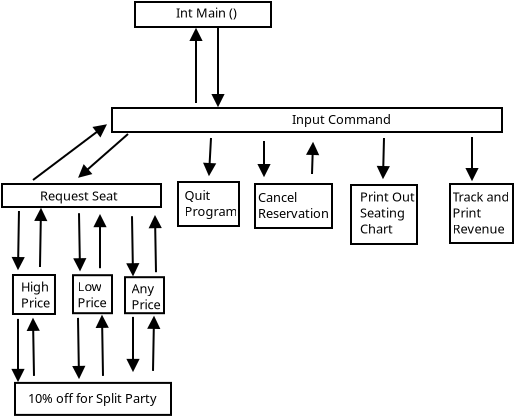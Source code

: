<?xml version="1.0" encoding="UTF-8"?>
<dia:diagram xmlns:dia="http://www.lysator.liu.se/~alla/dia/">
  <dia:layer name="Background" visible="true">
    <dia:object type="Standard - Box" version="0" id="O0">
      <dia:attribute name="obj_pos">
        <dia:point val="6.15,1.05"/>
      </dia:attribute>
      <dia:attribute name="obj_bb">
        <dia:rectangle val="6.1,1;13,2.35"/>
      </dia:attribute>
      <dia:attribute name="elem_corner">
        <dia:point val="6.15,1.05"/>
      </dia:attribute>
      <dia:attribute name="elem_width">
        <dia:real val="6.8"/>
      </dia:attribute>
      <dia:attribute name="elem_height">
        <dia:real val="1.25"/>
      </dia:attribute>
      <dia:attribute name="show_background">
        <dia:boolean val="true"/>
      </dia:attribute>
    </dia:object>
    <dia:object type="Standard - Text" version="1" id="O1">
      <dia:attribute name="obj_pos">
        <dia:point val="9.55,1.675"/>
      </dia:attribute>
      <dia:attribute name="obj_bb">
        <dia:rectangle val="9.55,1.125;9.55,2.075"/>
      </dia:attribute>
      <dia:attribute name="text">
        <dia:composite type="text">
          <dia:attribute name="string">
            <dia:string>##</dia:string>
          </dia:attribute>
          <dia:attribute name="font">
            <dia:font family="sans" style="0" name="Helvetica"/>
          </dia:attribute>
          <dia:attribute name="height">
            <dia:real val="0.8"/>
          </dia:attribute>
          <dia:attribute name="pos">
            <dia:point val="9.55,1.675"/>
          </dia:attribute>
          <dia:attribute name="color">
            <dia:color val="#000000"/>
          </dia:attribute>
          <dia:attribute name="alignment">
            <dia:enum val="0"/>
          </dia:attribute>
        </dia:composite>
      </dia:attribute>
      <dia:attribute name="valign">
        <dia:enum val="3"/>
      </dia:attribute>
      <dia:connections>
        <dia:connection handle="0" to="O0" connection="8"/>
      </dia:connections>
    </dia:object>
    <dia:object type="Standard - Text" version="1" id="O2">
      <dia:attribute name="obj_pos">
        <dia:point val="9.55,1.675"/>
      </dia:attribute>
      <dia:attribute name="obj_bb">
        <dia:rectangle val="9.55,1.125;9.55,2.075"/>
      </dia:attribute>
      <dia:attribute name="text">
        <dia:composite type="text">
          <dia:attribute name="string">
            <dia:string>##</dia:string>
          </dia:attribute>
          <dia:attribute name="font">
            <dia:font family="sans" style="0" name="Helvetica"/>
          </dia:attribute>
          <dia:attribute name="height">
            <dia:real val="0.8"/>
          </dia:attribute>
          <dia:attribute name="pos">
            <dia:point val="9.55,1.675"/>
          </dia:attribute>
          <dia:attribute name="color">
            <dia:color val="#000000"/>
          </dia:attribute>
          <dia:attribute name="alignment">
            <dia:enum val="0"/>
          </dia:attribute>
        </dia:composite>
      </dia:attribute>
      <dia:attribute name="valign">
        <dia:enum val="3"/>
      </dia:attribute>
      <dia:connections>
        <dia:connection handle="0" to="O0" connection="8"/>
      </dia:connections>
    </dia:object>
    <dia:object type="Standard - Text" version="1" id="O3">
      <dia:attribute name="obj_pos">
        <dia:point val="8.2,1.825"/>
      </dia:attribute>
      <dia:attribute name="obj_bb">
        <dia:rectangle val="8.2,1.258;11.117,2.26"/>
      </dia:attribute>
      <dia:attribute name="text">
        <dia:composite type="text">
          <dia:attribute name="string">
            <dia:string>#Int Main ()#</dia:string>
          </dia:attribute>
          <dia:attribute name="font">
            <dia:font family="sans" style="0" name="Helvetica"/>
          </dia:attribute>
          <dia:attribute name="height">
            <dia:real val="0.8"/>
          </dia:attribute>
          <dia:attribute name="pos">
            <dia:point val="8.2,1.825"/>
          </dia:attribute>
          <dia:attribute name="color">
            <dia:color val="#000000"/>
          </dia:attribute>
          <dia:attribute name="alignment">
            <dia:enum val="0"/>
          </dia:attribute>
        </dia:composite>
      </dia:attribute>
      <dia:attribute name="valign">
        <dia:enum val="3"/>
      </dia:attribute>
    </dia:object>
    <dia:object type="Standard - PolyLine" version="0" id="O4">
      <dia:attribute name="obj_pos">
        <dia:point val="10.3,2.35"/>
      </dia:attribute>
      <dia:attribute name="obj_bb">
        <dia:rectangle val="9.8,2.3;10.8,6.3"/>
      </dia:attribute>
      <dia:attribute name="poly_points">
        <dia:point val="10.3,2.35"/>
        <dia:point val="10.3,6.25"/>
      </dia:attribute>
      <dia:attribute name="end_arrow">
        <dia:enum val="3"/>
      </dia:attribute>
      <dia:attribute name="end_arrow_length">
        <dia:real val="0.5"/>
      </dia:attribute>
      <dia:attribute name="end_arrow_width">
        <dia:real val="0.5"/>
      </dia:attribute>
    </dia:object>
    <dia:object type="Standard - PolyLine" version="0" id="O5">
      <dia:attribute name="obj_pos">
        <dia:point val="9.2,6.1"/>
      </dia:attribute>
      <dia:attribute name="obj_bb">
        <dia:rectangle val="8.7,2.35;9.7,6.15"/>
      </dia:attribute>
      <dia:attribute name="poly_points">
        <dia:point val="9.2,6.1"/>
        <dia:point val="9.2,2.4"/>
      </dia:attribute>
      <dia:attribute name="end_arrow">
        <dia:enum val="3"/>
      </dia:attribute>
      <dia:attribute name="end_arrow_length">
        <dia:real val="0.5"/>
      </dia:attribute>
      <dia:attribute name="end_arrow_width">
        <dia:real val="0.5"/>
      </dia:attribute>
    </dia:object>
    <dia:object type="Standard - Box" version="0" id="O6">
      <dia:attribute name="obj_pos">
        <dia:point val="5,6.35"/>
      </dia:attribute>
      <dia:attribute name="obj_bb">
        <dia:rectangle val="4.95,6.3;24.55,7.6"/>
      </dia:attribute>
      <dia:attribute name="elem_corner">
        <dia:point val="5,6.35"/>
      </dia:attribute>
      <dia:attribute name="elem_width">
        <dia:real val="19.5"/>
      </dia:attribute>
      <dia:attribute name="elem_height">
        <dia:real val="1.2"/>
      </dia:attribute>
      <dia:attribute name="show_background">
        <dia:boolean val="true"/>
      </dia:attribute>
    </dia:object>
    <dia:object type="Standard - Text" version="1" id="O7">
      <dia:attribute name="obj_pos">
        <dia:point val="14,7.15"/>
      </dia:attribute>
      <dia:attribute name="obj_bb">
        <dia:rectangle val="14,6.582;18.718,7.585"/>
      </dia:attribute>
      <dia:attribute name="text">
        <dia:composite type="text">
          <dia:attribute name="string">
            <dia:string>#Input Command#</dia:string>
          </dia:attribute>
          <dia:attribute name="font">
            <dia:font family="sans" style="0" name="Helvetica"/>
          </dia:attribute>
          <dia:attribute name="height">
            <dia:real val="0.8"/>
          </dia:attribute>
          <dia:attribute name="pos">
            <dia:point val="14,7.15"/>
          </dia:attribute>
          <dia:attribute name="color">
            <dia:color val="#000000"/>
          </dia:attribute>
          <dia:attribute name="alignment">
            <dia:enum val="0"/>
          </dia:attribute>
        </dia:composite>
      </dia:attribute>
      <dia:attribute name="valign">
        <dia:enum val="3"/>
      </dia:attribute>
    </dia:object>
    <dia:object type="Standard - PolyLine" version="0" id="O8">
      <dia:attribute name="obj_pos">
        <dia:point val="5.8,7.65"/>
      </dia:attribute>
      <dia:attribute name="obj_bb">
        <dia:rectangle val="2.983,7.579;5.871,10.209"/>
      </dia:attribute>
      <dia:attribute name="poly_points">
        <dia:point val="5.8,7.65"/>
        <dia:point val="3.35,9.8"/>
      </dia:attribute>
      <dia:attribute name="end_arrow">
        <dia:enum val="3"/>
      </dia:attribute>
      <dia:attribute name="end_arrow_length">
        <dia:real val="0.5"/>
      </dia:attribute>
      <dia:attribute name="end_arrow_width">
        <dia:real val="0.5"/>
      </dia:attribute>
    </dia:object>
    <dia:object type="Standard - PolyLine" version="0" id="O9">
      <dia:attribute name="obj_pos">
        <dia:point val="1.05,9.95"/>
      </dia:attribute>
      <dia:attribute name="obj_bb">
        <dia:rectangle val="0.98,6.771;5.041,10.02"/>
      </dia:attribute>
      <dia:attribute name="poly_points">
        <dia:point val="1.05,9.95"/>
        <dia:point val="4.7,7.2"/>
      </dia:attribute>
      <dia:attribute name="end_arrow">
        <dia:enum val="3"/>
      </dia:attribute>
      <dia:attribute name="end_arrow_length">
        <dia:real val="0.5"/>
      </dia:attribute>
      <dia:attribute name="end_arrow_width">
        <dia:real val="0.5"/>
      </dia:attribute>
    </dia:object>
    <dia:object type="Standard - Box" version="0" id="O10">
      <dia:attribute name="obj_pos">
        <dia:point val="-0.5,10.15"/>
      </dia:attribute>
      <dia:attribute name="obj_bb">
        <dia:rectangle val="-0.55,10.1;7.5,11.35"/>
      </dia:attribute>
      <dia:attribute name="elem_corner">
        <dia:point val="-0.5,10.15"/>
      </dia:attribute>
      <dia:attribute name="elem_width">
        <dia:real val="7.95"/>
      </dia:attribute>
      <dia:attribute name="elem_height">
        <dia:real val="1.15"/>
      </dia:attribute>
      <dia:attribute name="show_background">
        <dia:boolean val="true"/>
      </dia:attribute>
    </dia:object>
    <dia:object type="Standard - Text" version="1" id="O11">
      <dia:attribute name="obj_pos">
        <dia:point val="1.4,10.975"/>
      </dia:attribute>
      <dia:attribute name="obj_bb">
        <dia:rectangle val="1.4,10.408;5.392,11.41"/>
      </dia:attribute>
      <dia:attribute name="text">
        <dia:composite type="text">
          <dia:attribute name="string">
            <dia:string>#Request Seat#</dia:string>
          </dia:attribute>
          <dia:attribute name="font">
            <dia:font family="sans" style="0" name="Helvetica"/>
          </dia:attribute>
          <dia:attribute name="height">
            <dia:real val="0.8"/>
          </dia:attribute>
          <dia:attribute name="pos">
            <dia:point val="1.4,10.975"/>
          </dia:attribute>
          <dia:attribute name="color">
            <dia:color val="#000000"/>
          </dia:attribute>
          <dia:attribute name="alignment">
            <dia:enum val="0"/>
          </dia:attribute>
        </dia:composite>
      </dia:attribute>
      <dia:attribute name="valign">
        <dia:enum val="3"/>
      </dia:attribute>
    </dia:object>
    <dia:object type="Standard - PolyLine" version="0" id="O12">
      <dia:attribute name="obj_pos">
        <dia:point val="0.349,11.5"/>
      </dia:attribute>
      <dia:attribute name="obj_bb">
        <dia:rectangle val="-0.201,11.449;0.801,14.458"/>
      </dia:attribute>
      <dia:attribute name="poly_points">
        <dia:point val="0.349,11.5"/>
        <dia:point val="0.3,14.4"/>
      </dia:attribute>
      <dia:attribute name="end_arrow">
        <dia:enum val="3"/>
      </dia:attribute>
      <dia:attribute name="end_arrow_length">
        <dia:real val="0.5"/>
      </dia:attribute>
      <dia:attribute name="end_arrow_width">
        <dia:real val="0.5"/>
      </dia:attribute>
    </dia:object>
    <dia:object type="Standard - PolyLine" version="0" id="O13">
      <dia:attribute name="obj_pos">
        <dia:point val="1.399,14.3"/>
      </dia:attribute>
      <dia:attribute name="obj_bb">
        <dia:rectangle val="0.948,11.341;1.95,14.351"/>
      </dia:attribute>
      <dia:attribute name="poly_points">
        <dia:point val="1.399,14.3"/>
        <dia:point val="1.449,11.4"/>
      </dia:attribute>
      <dia:attribute name="end_arrow">
        <dia:enum val="3"/>
      </dia:attribute>
      <dia:attribute name="end_arrow_length">
        <dia:real val="0.5"/>
      </dia:attribute>
      <dia:attribute name="end_arrow_width">
        <dia:real val="0.5"/>
      </dia:attribute>
    </dia:object>
    <dia:object type="Standard - Box" version="0" id="O14">
      <dia:attribute name="obj_pos">
        <dia:point val="0.049,14.7"/>
      </dia:attribute>
      <dia:attribute name="obj_bb">
        <dia:rectangle val="-0.001,14.65;2.199,16.7"/>
      </dia:attribute>
      <dia:attribute name="elem_corner">
        <dia:point val="0.049,14.7"/>
      </dia:attribute>
      <dia:attribute name="elem_width">
        <dia:real val="2.1"/>
      </dia:attribute>
      <dia:attribute name="elem_height">
        <dia:real val="1.95"/>
      </dia:attribute>
      <dia:attribute name="show_background">
        <dia:boolean val="true"/>
      </dia:attribute>
    </dia:object>
    <dia:object type="Standard - Text" version="1" id="O15">
      <dia:attribute name="obj_pos">
        <dia:point val="0.449,15.525"/>
      </dia:attribute>
      <dia:attribute name="obj_bb">
        <dia:rectangle val="0.449,14.957;1.906,16.76"/>
      </dia:attribute>
      <dia:attribute name="text">
        <dia:composite type="text">
          <dia:attribute name="string">
            <dia:string>#High
Price#</dia:string>
          </dia:attribute>
          <dia:attribute name="font">
            <dia:font family="sans" style="0" name="Helvetica"/>
          </dia:attribute>
          <dia:attribute name="height">
            <dia:real val="0.8"/>
          </dia:attribute>
          <dia:attribute name="pos">
            <dia:point val="0.449,15.525"/>
          </dia:attribute>
          <dia:attribute name="color">
            <dia:color val="#000000"/>
          </dia:attribute>
          <dia:attribute name="alignment">
            <dia:enum val="0"/>
          </dia:attribute>
        </dia:composite>
      </dia:attribute>
      <dia:attribute name="valign">
        <dia:enum val="3"/>
      </dia:attribute>
    </dia:object>
    <dia:object type="Standard - Box" version="0" id="O16">
      <dia:attribute name="obj_pos">
        <dia:point val="3.05,14.71"/>
      </dia:attribute>
      <dia:attribute name="obj_bb">
        <dia:rectangle val="3,14.66;5.05,16.66"/>
      </dia:attribute>
      <dia:attribute name="elem_corner">
        <dia:point val="3.05,14.71"/>
      </dia:attribute>
      <dia:attribute name="elem_width">
        <dia:real val="1.95"/>
      </dia:attribute>
      <dia:attribute name="elem_height">
        <dia:real val="1.9"/>
      </dia:attribute>
      <dia:attribute name="show_background">
        <dia:boolean val="true"/>
      </dia:attribute>
    </dia:object>
    <dia:object type="Standard - Text" version="1" id="O17">
      <dia:attribute name="obj_pos">
        <dia:point val="3.275,15.51"/>
      </dia:attribute>
      <dia:attribute name="obj_bb">
        <dia:rectangle val="3.275,14.943;4.732,16.745"/>
      </dia:attribute>
      <dia:attribute name="text">
        <dia:composite type="text">
          <dia:attribute name="string">
            <dia:string>#Low
Price#</dia:string>
          </dia:attribute>
          <dia:attribute name="font">
            <dia:font family="sans" style="0" name="Helvetica"/>
          </dia:attribute>
          <dia:attribute name="height">
            <dia:real val="0.8"/>
          </dia:attribute>
          <dia:attribute name="pos">
            <dia:point val="3.275,15.51"/>
          </dia:attribute>
          <dia:attribute name="color">
            <dia:color val="#000000"/>
          </dia:attribute>
          <dia:attribute name="alignment">
            <dia:enum val="0"/>
          </dia:attribute>
        </dia:composite>
      </dia:attribute>
      <dia:attribute name="valign">
        <dia:enum val="3"/>
      </dia:attribute>
    </dia:object>
    <dia:object type="Standard - PolyLine" version="0" id="O18">
      <dia:attribute name="obj_pos">
        <dia:point val="3.35,11.61"/>
      </dia:attribute>
      <dia:attribute name="obj_bb">
        <dia:rectangle val="2.899,11.559;3.901,14.519"/>
      </dia:attribute>
      <dia:attribute name="poly_points">
        <dia:point val="3.35,11.61"/>
        <dia:point val="3.4,14.46"/>
      </dia:attribute>
      <dia:attribute name="end_arrow">
        <dia:enum val="3"/>
      </dia:attribute>
      <dia:attribute name="end_arrow_length">
        <dia:real val="0.5"/>
      </dia:attribute>
      <dia:attribute name="end_arrow_width">
        <dia:real val="0.5"/>
      </dia:attribute>
    </dia:object>
    <dia:object type="Standard - PolyLine" version="0" id="O19">
      <dia:attribute name="obj_pos">
        <dia:point val="4.4,14.36"/>
      </dia:attribute>
      <dia:attribute name="obj_bb">
        <dia:rectangle val="3.9,11.66;4.9,14.41"/>
      </dia:attribute>
      <dia:attribute name="poly_points">
        <dia:point val="4.4,14.36"/>
        <dia:point val="4.4,11.71"/>
      </dia:attribute>
      <dia:attribute name="end_arrow">
        <dia:enum val="3"/>
      </dia:attribute>
      <dia:attribute name="end_arrow_length">
        <dia:real val="0.5"/>
      </dia:attribute>
      <dia:attribute name="end_arrow_width">
        <dia:real val="0.5"/>
      </dia:attribute>
    </dia:object>
    <dia:object type="Standard - Box" version="0" id="O20">
      <dia:attribute name="obj_pos">
        <dia:point val="5.65,14.81"/>
      </dia:attribute>
      <dia:attribute name="obj_bb">
        <dia:rectangle val="5.6,14.76;7.65,16.66"/>
      </dia:attribute>
      <dia:attribute name="elem_corner">
        <dia:point val="5.65,14.81"/>
      </dia:attribute>
      <dia:attribute name="elem_width">
        <dia:real val="1.95"/>
      </dia:attribute>
      <dia:attribute name="elem_height">
        <dia:real val="1.8"/>
      </dia:attribute>
      <dia:attribute name="show_background">
        <dia:boolean val="true"/>
      </dia:attribute>
    </dia:object>
    <dia:object type="Standard - Text" version="1" id="O21">
      <dia:attribute name="obj_pos">
        <dia:point val="5.975,15.61"/>
      </dia:attribute>
      <dia:attribute name="obj_bb">
        <dia:rectangle val="5.975,15.043;7.432,16.845"/>
      </dia:attribute>
      <dia:attribute name="text">
        <dia:composite type="text">
          <dia:attribute name="string">
            <dia:string>#Any
Price#</dia:string>
          </dia:attribute>
          <dia:attribute name="font">
            <dia:font family="sans" style="0" name="Helvetica"/>
          </dia:attribute>
          <dia:attribute name="height">
            <dia:real val="0.8"/>
          </dia:attribute>
          <dia:attribute name="pos">
            <dia:point val="5.975,15.61"/>
          </dia:attribute>
          <dia:attribute name="color">
            <dia:color val="#000000"/>
          </dia:attribute>
          <dia:attribute name="alignment">
            <dia:enum val="0"/>
          </dia:attribute>
        </dia:composite>
      </dia:attribute>
      <dia:attribute name="valign">
        <dia:enum val="3"/>
      </dia:attribute>
    </dia:object>
    <dia:object type="Standard - PolyLine" version="0" id="O22">
      <dia:attribute name="obj_pos">
        <dia:point val="6,11.76"/>
      </dia:attribute>
      <dia:attribute name="obj_bb">
        <dia:rectangle val="5.549,11.709;6.551,14.768"/>
      </dia:attribute>
      <dia:attribute name="poly_points">
        <dia:point val="6,11.76"/>
        <dia:point val="6.05,14.71"/>
      </dia:attribute>
      <dia:attribute name="end_arrow">
        <dia:enum val="3"/>
      </dia:attribute>
      <dia:attribute name="end_arrow_length">
        <dia:real val="0.5"/>
      </dia:attribute>
      <dia:attribute name="end_arrow_width">
        <dia:real val="0.5"/>
      </dia:attribute>
    </dia:object>
    <dia:object type="Standard - PolyLine" version="0" id="O23">
      <dia:attribute name="obj_pos">
        <dia:point val="7.2,14.56"/>
      </dia:attribute>
      <dia:attribute name="obj_bb">
        <dia:rectangle val="6.649,11.701;7.651,14.611"/>
      </dia:attribute>
      <dia:attribute name="poly_points">
        <dia:point val="7.2,14.56"/>
        <dia:point val="7.15,11.76"/>
      </dia:attribute>
      <dia:attribute name="end_arrow">
        <dia:enum val="3"/>
      </dia:attribute>
      <dia:attribute name="end_arrow_length">
        <dia:real val="0.5"/>
      </dia:attribute>
      <dia:attribute name="end_arrow_width">
        <dia:real val="0.5"/>
      </dia:attribute>
    </dia:object>
    <dia:object type="Standard - Box" version="0" id="O24">
      <dia:attribute name="obj_pos">
        <dia:point val="0.15,20.095"/>
      </dia:attribute>
      <dia:attribute name="obj_bb">
        <dia:rectangle val="0.1,20.045;8.0,21.745"/>
      </dia:attribute>
      <dia:attribute name="elem_corner">
        <dia:point val="0.15,20.095"/>
      </dia:attribute>
      <dia:attribute name="elem_width">
        <dia:real val="7.8"/>
      </dia:attribute>
      <dia:attribute name="elem_height">
        <dia:real val="1.6"/>
      </dia:attribute>
      <dia:attribute name="show_background">
        <dia:boolean val="true"/>
      </dia:attribute>
    </dia:object>
    <dia:object type="Standard - Text" version="1" id="O25">
      <dia:attribute name="obj_pos">
        <dia:point val="0.8,21.095"/>
      </dia:attribute>
      <dia:attribute name="obj_bb">
        <dia:rectangle val="0.8,20.527;7.342,21.53"/>
      </dia:attribute>
      <dia:attribute name="text">
        <dia:composite type="text">
          <dia:attribute name="string">
            <dia:string>#10% off for Split Party#</dia:string>
          </dia:attribute>
          <dia:attribute name="font">
            <dia:font family="sans" style="0" name="Helvetica"/>
          </dia:attribute>
          <dia:attribute name="height">
            <dia:real val="0.8"/>
          </dia:attribute>
          <dia:attribute name="pos">
            <dia:point val="0.8,21.095"/>
          </dia:attribute>
          <dia:attribute name="color">
            <dia:color val="#000000"/>
          </dia:attribute>
          <dia:attribute name="alignment">
            <dia:enum val="0"/>
          </dia:attribute>
        </dia:composite>
      </dia:attribute>
      <dia:attribute name="valign">
        <dia:enum val="3"/>
      </dia:attribute>
    </dia:object>
    <dia:object type="Standard - PolyLine" version="0" id="O26">
      <dia:attribute name="obj_pos">
        <dia:point val="0.3,16.895"/>
      </dia:attribute>
      <dia:attribute name="obj_bb">
        <dia:rectangle val="-0.2,16.845;0.8,20.045"/>
      </dia:attribute>
      <dia:attribute name="poly_points">
        <dia:point val="0.3,16.895"/>
        <dia:point val="0.3,19.995"/>
      </dia:attribute>
      <dia:attribute name="end_arrow">
        <dia:enum val="3"/>
      </dia:attribute>
      <dia:attribute name="end_arrow_length">
        <dia:real val="0.5"/>
      </dia:attribute>
      <dia:attribute name="end_arrow_width">
        <dia:real val="0.5"/>
      </dia:attribute>
    </dia:object>
    <dia:object type="Standard - PolyLine" version="0" id="O27">
      <dia:attribute name="obj_pos">
        <dia:point val="1.1,19.745"/>
      </dia:attribute>
      <dia:attribute name="obj_bb">
        <dia:rectangle val="0.549,16.836;1.551,19.796"/>
      </dia:attribute>
      <dia:attribute name="poly_points">
        <dia:point val="1.1,19.745"/>
        <dia:point val="1.05,16.895"/>
      </dia:attribute>
      <dia:attribute name="end_arrow">
        <dia:enum val="3"/>
      </dia:attribute>
      <dia:attribute name="end_arrow_length">
        <dia:real val="0.5"/>
      </dia:attribute>
      <dia:attribute name="end_arrow_width">
        <dia:real val="0.5"/>
      </dia:attribute>
    </dia:object>
    <dia:object type="Standard - PolyLine" version="0" id="O28">
      <dia:attribute name="obj_pos">
        <dia:point val="3.3,16.845"/>
      </dia:attribute>
      <dia:attribute name="obj_bb">
        <dia:rectangle val="2.849,16.794;3.851,19.903"/>
      </dia:attribute>
      <dia:attribute name="poly_points">
        <dia:point val="3.3,16.845"/>
        <dia:point val="3.35,19.845"/>
      </dia:attribute>
      <dia:attribute name="end_arrow">
        <dia:enum val="3"/>
      </dia:attribute>
      <dia:attribute name="end_arrow_length">
        <dia:real val="0.5"/>
      </dia:attribute>
      <dia:attribute name="end_arrow_width">
        <dia:real val="0.5"/>
      </dia:attribute>
    </dia:object>
    <dia:object type="Standard - PolyLine" version="0" id="O29">
      <dia:attribute name="obj_pos">
        <dia:point val="4.55,19.745"/>
      </dia:attribute>
      <dia:attribute name="obj_bb">
        <dia:rectangle val="3.999,16.687;5.001,19.796"/>
      </dia:attribute>
      <dia:attribute name="poly_points">
        <dia:point val="4.55,19.745"/>
        <dia:point val="4.5,16.745"/>
      </dia:attribute>
      <dia:attribute name="end_arrow">
        <dia:enum val="3"/>
      </dia:attribute>
      <dia:attribute name="end_arrow_length">
        <dia:real val="0.5"/>
      </dia:attribute>
      <dia:attribute name="end_arrow_width">
        <dia:real val="0.5"/>
      </dia:attribute>
    </dia:object>
    <dia:object type="Standard - PolyLine" version="0" id="O30">
      <dia:attribute name="obj_pos">
        <dia:point val="6.05,16.795"/>
      </dia:attribute>
      <dia:attribute name="obj_bb">
        <dia:rectangle val="5.55,16.745;6.55,19.545"/>
      </dia:attribute>
      <dia:attribute name="poly_points">
        <dia:point val="6.05,16.795"/>
        <dia:point val="6.05,19.495"/>
      </dia:attribute>
      <dia:attribute name="end_arrow">
        <dia:enum val="3"/>
      </dia:attribute>
      <dia:attribute name="end_arrow_length">
        <dia:real val="0.5"/>
      </dia:attribute>
      <dia:attribute name="end_arrow_width">
        <dia:real val="0.5"/>
      </dia:attribute>
    </dia:object>
    <dia:object type="Standard - PolyLine" version="0" id="O31">
      <dia:attribute name="obj_pos">
        <dia:point val="7.05,19.495"/>
      </dia:attribute>
      <dia:attribute name="obj_bb">
        <dia:rectangle val="6.599,16.736;7.601,19.546"/>
      </dia:attribute>
      <dia:attribute name="poly_points">
        <dia:point val="7.05,19.495"/>
        <dia:point val="7.1,16.795"/>
      </dia:attribute>
      <dia:attribute name="end_arrow">
        <dia:enum val="3"/>
      </dia:attribute>
      <dia:attribute name="end_arrow_length">
        <dia:real val="0.5"/>
      </dia:attribute>
      <dia:attribute name="end_arrow_width">
        <dia:real val="0.5"/>
      </dia:attribute>
    </dia:object>
    <dia:object type="Standard - Box" version="0" id="O32">
      <dia:attribute name="obj_pos">
        <dia:point val="8.3,10.05"/>
      </dia:attribute>
      <dia:attribute name="obj_bb">
        <dia:rectangle val="8.25,10;11.4,12.3"/>
      </dia:attribute>
      <dia:attribute name="elem_corner">
        <dia:point val="8.3,10.05"/>
      </dia:attribute>
      <dia:attribute name="elem_width">
        <dia:real val="3.05"/>
      </dia:attribute>
      <dia:attribute name="elem_height">
        <dia:real val="2.2"/>
      </dia:attribute>
      <dia:attribute name="show_background">
        <dia:boolean val="true"/>
      </dia:attribute>
    </dia:object>
    <dia:object type="Standard - Text" version="1" id="O33">
      <dia:attribute name="obj_pos">
        <dia:point val="8.625,10.95"/>
      </dia:attribute>
      <dia:attribute name="obj_bb">
        <dia:rectangle val="8.625,10.383;11.12,12.185"/>
      </dia:attribute>
      <dia:attribute name="text">
        <dia:composite type="text">
          <dia:attribute name="string">
            <dia:string>#Quit
Program#</dia:string>
          </dia:attribute>
          <dia:attribute name="font">
            <dia:font family="sans" style="0" name="Helvetica"/>
          </dia:attribute>
          <dia:attribute name="height">
            <dia:real val="0.8"/>
          </dia:attribute>
          <dia:attribute name="pos">
            <dia:point val="8.625,10.95"/>
          </dia:attribute>
          <dia:attribute name="color">
            <dia:color val="#000000"/>
          </dia:attribute>
          <dia:attribute name="alignment">
            <dia:enum val="0"/>
          </dia:attribute>
        </dia:composite>
      </dia:attribute>
      <dia:attribute name="valign">
        <dia:enum val="3"/>
      </dia:attribute>
    </dia:object>
    <dia:object type="Standard - PolyLine" version="0" id="O34">
      <dia:attribute name="obj_pos">
        <dia:point val="9.95,7.85"/>
      </dia:attribute>
      <dia:attribute name="obj_bb">
        <dia:rectangle val="9.348,7.797;10.352,9.777"/>
      </dia:attribute>
      <dia:attribute name="poly_points">
        <dia:point val="9.95,7.85"/>
        <dia:point val="9.85,9.7"/>
      </dia:attribute>
      <dia:attribute name="end_arrow">
        <dia:enum val="3"/>
      </dia:attribute>
      <dia:attribute name="end_arrow_length">
        <dia:real val="0.5"/>
      </dia:attribute>
      <dia:attribute name="end_arrow_width">
        <dia:real val="0.5"/>
      </dia:attribute>
    </dia:object>
    <dia:object type="Standard - Box" version="0" id="O35">
      <dia:attribute name="obj_pos">
        <dia:point val="12.15,10.15"/>
      </dia:attribute>
      <dia:attribute name="obj_bb">
        <dia:rectangle val="12.1,10.1;16.05,12.4"/>
      </dia:attribute>
      <dia:attribute name="elem_corner">
        <dia:point val="12.15,10.15"/>
      </dia:attribute>
      <dia:attribute name="elem_width">
        <dia:real val="3.85"/>
      </dia:attribute>
      <dia:attribute name="elem_height">
        <dia:real val="2.2"/>
      </dia:attribute>
      <dia:attribute name="show_background">
        <dia:boolean val="true"/>
      </dia:attribute>
    </dia:object>
    <dia:object type="Standard - Text" version="1" id="O36">
      <dia:attribute name="obj_pos">
        <dia:point val="12.3,11.05"/>
      </dia:attribute>
      <dia:attribute name="obj_bb">
        <dia:rectangle val="12.3,10.482;15.842,12.285"/>
      </dia:attribute>
      <dia:attribute name="text">
        <dia:composite type="text">
          <dia:attribute name="string">
            <dia:string>#Cancel
Reservation#</dia:string>
          </dia:attribute>
          <dia:attribute name="font">
            <dia:font family="sans" style="0" name="Helvetica"/>
          </dia:attribute>
          <dia:attribute name="height">
            <dia:real val="0.8"/>
          </dia:attribute>
          <dia:attribute name="pos">
            <dia:point val="12.3,11.05"/>
          </dia:attribute>
          <dia:attribute name="color">
            <dia:color val="#000000"/>
          </dia:attribute>
          <dia:attribute name="alignment">
            <dia:enum val="0"/>
          </dia:attribute>
        </dia:composite>
      </dia:attribute>
      <dia:attribute name="valign">
        <dia:enum val="3"/>
      </dia:attribute>
    </dia:object>
    <dia:object type="Standard - PolyLine" version="0" id="O37">
      <dia:attribute name="obj_pos">
        <dia:point val="12.6,8"/>
      </dia:attribute>
      <dia:attribute name="obj_bb">
        <dia:rectangle val="12.1,7.95;13.1,9.8"/>
      </dia:attribute>
      <dia:attribute name="poly_points">
        <dia:point val="12.6,8"/>
        <dia:point val="12.6,9.75"/>
      </dia:attribute>
      <dia:attribute name="end_arrow">
        <dia:enum val="3"/>
      </dia:attribute>
      <dia:attribute name="end_arrow_length">
        <dia:real val="0.5"/>
      </dia:attribute>
      <dia:attribute name="end_arrow_width">
        <dia:real val="0.5"/>
      </dia:attribute>
    </dia:object>
    <dia:object type="Standard - PolyLine" version="0" id="O38">
      <dia:attribute name="obj_pos">
        <dia:point val="15.0,9.65"/>
      </dia:attribute>
      <dia:attribute name="obj_bb">
        <dia:rectangle val="14.549,8.034;15.552,9.702"/>
      </dia:attribute>
      <dia:attribute name="poly_points">
        <dia:point val="15.0,9.65"/>
        <dia:point val="15.05,8.1"/>
      </dia:attribute>
      <dia:attribute name="end_arrow">
        <dia:enum val="3"/>
      </dia:attribute>
      <dia:attribute name="end_arrow_length">
        <dia:real val="0.5"/>
      </dia:attribute>
      <dia:attribute name="end_arrow_width">
        <dia:real val="0.5"/>
      </dia:attribute>
    </dia:object>
    <dia:object type="Standard - Box" version="0" id="O39">
      <dia:attribute name="obj_pos">
        <dia:point val="16.95,10.2"/>
      </dia:attribute>
      <dia:attribute name="obj_bb">
        <dia:rectangle val="16.9,10.15;20.3,13.2"/>
      </dia:attribute>
      <dia:attribute name="elem_corner">
        <dia:point val="16.95,10.2"/>
      </dia:attribute>
      <dia:attribute name="elem_width">
        <dia:real val="3.3"/>
      </dia:attribute>
      <dia:attribute name="elem_height">
        <dia:real val="2.95"/>
      </dia:attribute>
      <dia:attribute name="show_background">
        <dia:boolean val="true"/>
      </dia:attribute>
    </dia:object>
    <dia:object type="Standard - PolyLine" version="0" id="O40">
      <dia:attribute name="obj_pos">
        <dia:point val="18.6,7.85"/>
      </dia:attribute>
      <dia:attribute name="obj_bb">
        <dia:rectangle val="18.049,7.799;19.051,9.912"/>
      </dia:attribute>
      <dia:attribute name="poly_points">
        <dia:point val="18.6,7.85"/>
        <dia:point val="18.55,9.85"/>
      </dia:attribute>
      <dia:attribute name="end_arrow">
        <dia:enum val="3"/>
      </dia:attribute>
      <dia:attribute name="end_arrow_length">
        <dia:real val="0.5"/>
      </dia:attribute>
      <dia:attribute name="end_arrow_width">
        <dia:real val="0.5"/>
      </dia:attribute>
    </dia:object>
    <dia:object type="Standard - Text" version="1" id="O41">
      <dia:attribute name="obj_pos">
        <dia:point val="17.4,11.025"/>
      </dia:attribute>
      <dia:attribute name="obj_bb">
        <dia:rectangle val="17.4,10.457;19.908,13.06"/>
      </dia:attribute>
      <dia:attribute name="text">
        <dia:composite type="text">
          <dia:attribute name="string">
            <dia:string>#Print Out
Seating
Chart#</dia:string>
          </dia:attribute>
          <dia:attribute name="font">
            <dia:font family="sans" style="0" name="Helvetica"/>
          </dia:attribute>
          <dia:attribute name="height">
            <dia:real val="0.8"/>
          </dia:attribute>
          <dia:attribute name="pos">
            <dia:point val="17.4,11.025"/>
          </dia:attribute>
          <dia:attribute name="color">
            <dia:color val="#000000"/>
          </dia:attribute>
          <dia:attribute name="alignment">
            <dia:enum val="0"/>
          </dia:attribute>
        </dia:composite>
      </dia:attribute>
      <dia:attribute name="valign">
        <dia:enum val="3"/>
      </dia:attribute>
    </dia:object>
    <dia:object type="Standard - Box" version="0" id="O42">
      <dia:attribute name="obj_pos">
        <dia:point val="21.9,10.15"/>
      </dia:attribute>
      <dia:attribute name="obj_bb">
        <dia:rectangle val="21.85,10.1;25.1,13.15"/>
      </dia:attribute>
      <dia:attribute name="elem_corner">
        <dia:point val="21.9,10.15"/>
      </dia:attribute>
      <dia:attribute name="elem_width">
        <dia:real val="3.15"/>
      </dia:attribute>
      <dia:attribute name="elem_height">
        <dia:real val="2.95"/>
      </dia:attribute>
      <dia:attribute name="show_background">
        <dia:boolean val="true"/>
      </dia:attribute>
    </dia:object>
    <dia:object type="Standard - Text" version="1" id="O43">
      <dia:attribute name="obj_pos">
        <dia:point val="22.025,11.025"/>
      </dia:attribute>
      <dia:attribute name="obj_bb">
        <dia:rectangle val="22.025,10.457;24.908,13.06"/>
      </dia:attribute>
      <dia:attribute name="text">
        <dia:composite type="text">
          <dia:attribute name="string">
            <dia:string>#Track and
Print
Revenue#</dia:string>
          </dia:attribute>
          <dia:attribute name="font">
            <dia:font family="sans" style="0" name="Helvetica"/>
          </dia:attribute>
          <dia:attribute name="height">
            <dia:real val="0.8"/>
          </dia:attribute>
          <dia:attribute name="pos">
            <dia:point val="22.025,11.025"/>
          </dia:attribute>
          <dia:attribute name="color">
            <dia:color val="#000000"/>
          </dia:attribute>
          <dia:attribute name="alignment">
            <dia:enum val="0"/>
          </dia:attribute>
        </dia:composite>
      </dia:attribute>
      <dia:attribute name="valign">
        <dia:enum val="3"/>
      </dia:attribute>
    </dia:object>
    <dia:object type="Standard - PolyLine" version="0" id="O44">
      <dia:attribute name="obj_pos">
        <dia:point val="23.0,7.8"/>
      </dia:attribute>
      <dia:attribute name="obj_bb">
        <dia:rectangle val="22.5,7.75;23.5,10"/>
      </dia:attribute>
      <dia:attribute name="poly_points">
        <dia:point val="23.0,7.8"/>
        <dia:point val="23.0,9.95"/>
      </dia:attribute>
      <dia:attribute name="end_arrow">
        <dia:enum val="3"/>
      </dia:attribute>
      <dia:attribute name="end_arrow_length">
        <dia:real val="0.5"/>
      </dia:attribute>
      <dia:attribute name="end_arrow_width">
        <dia:real val="0.5"/>
      </dia:attribute>
    </dia:object>
  </dia:layer>
</dia:diagram>

